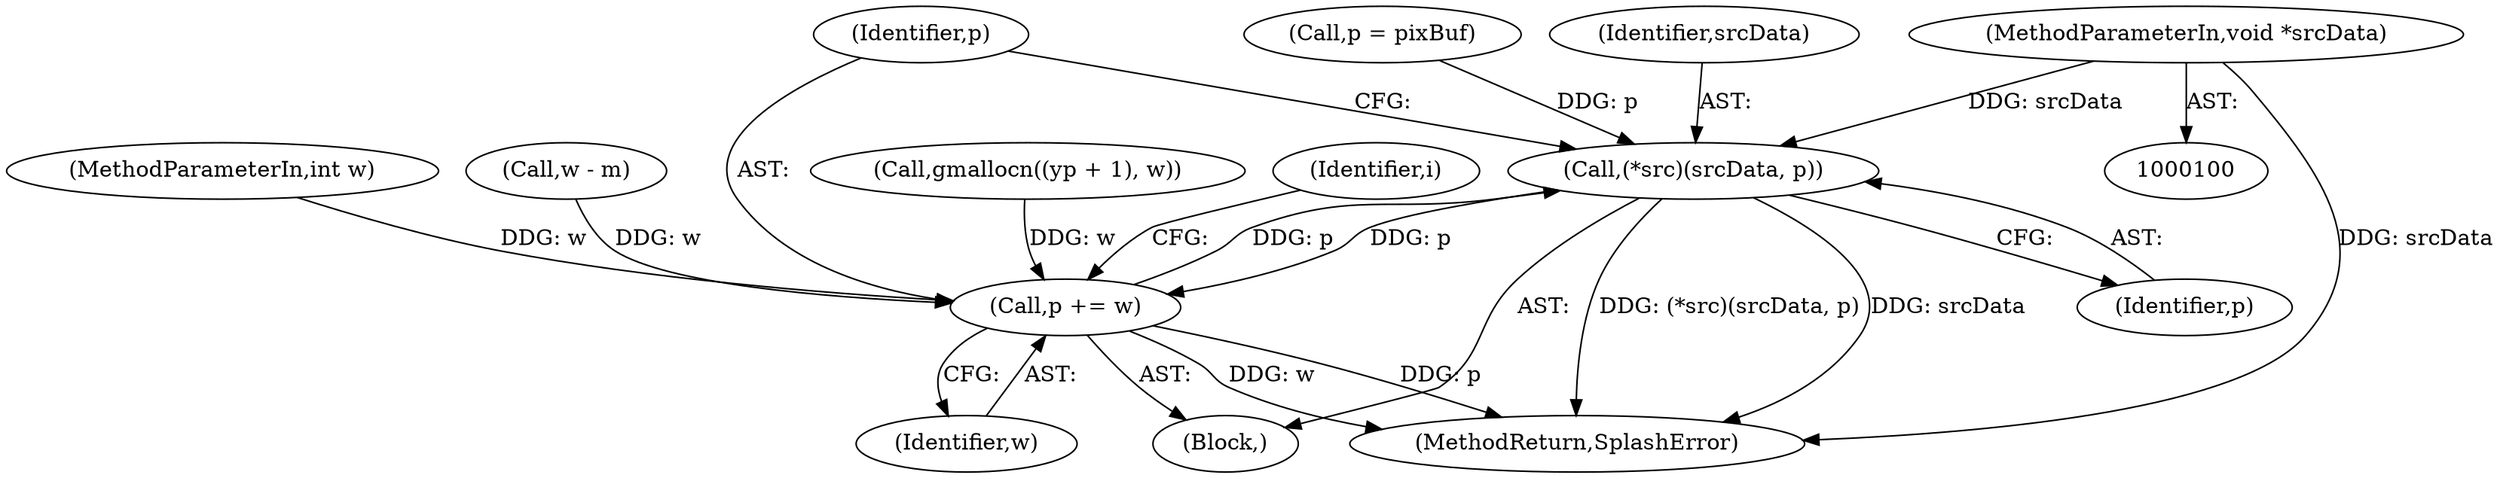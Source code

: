 digraph "0_poppler_9cf2325fb22f812b31858e519411f57747d39bd8_1@pointer" {
"1000102" [label="(MethodParameterIn,void *srcData)"];
"1000975" [label="(Call,(*src)(srcData, p))"];
"1000978" [label="(Call,p += w)"];
"1000977" [label="(Identifier,p)"];
"1000975" [label="(Call,(*src)(srcData, p))"];
"1000894" [label="(Call,gmallocn((yp + 1), w))"];
"1000974" [label="(Block,)"];
"1000978" [label="(Call,p += w)"];
"1000973" [label="(Identifier,i)"];
"1001279" [label="(MethodReturn,SplashError)"];
"1000962" [label="(Call,p = pixBuf)"];
"1000103" [label="(MethodParameterIn,int w)"];
"1001206" [label="(Call,w - m)"];
"1000102" [label="(MethodParameterIn,void *srcData)"];
"1000980" [label="(Identifier,w)"];
"1000979" [label="(Identifier,p)"];
"1000976" [label="(Identifier,srcData)"];
"1000102" -> "1000100"  [label="AST: "];
"1000102" -> "1001279"  [label="DDG: srcData"];
"1000102" -> "1000975"  [label="DDG: srcData"];
"1000975" -> "1000974"  [label="AST: "];
"1000975" -> "1000977"  [label="CFG: "];
"1000976" -> "1000975"  [label="AST: "];
"1000977" -> "1000975"  [label="AST: "];
"1000979" -> "1000975"  [label="CFG: "];
"1000975" -> "1001279"  [label="DDG: (*src)(srcData, p)"];
"1000975" -> "1001279"  [label="DDG: srcData"];
"1000978" -> "1000975"  [label="DDG: p"];
"1000962" -> "1000975"  [label="DDG: p"];
"1000975" -> "1000978"  [label="DDG: p"];
"1000978" -> "1000974"  [label="AST: "];
"1000978" -> "1000980"  [label="CFG: "];
"1000979" -> "1000978"  [label="AST: "];
"1000980" -> "1000978"  [label="AST: "];
"1000973" -> "1000978"  [label="CFG: "];
"1000978" -> "1001279"  [label="DDG: p"];
"1000978" -> "1001279"  [label="DDG: w"];
"1000894" -> "1000978"  [label="DDG: w"];
"1001206" -> "1000978"  [label="DDG: w"];
"1000103" -> "1000978"  [label="DDG: w"];
}

